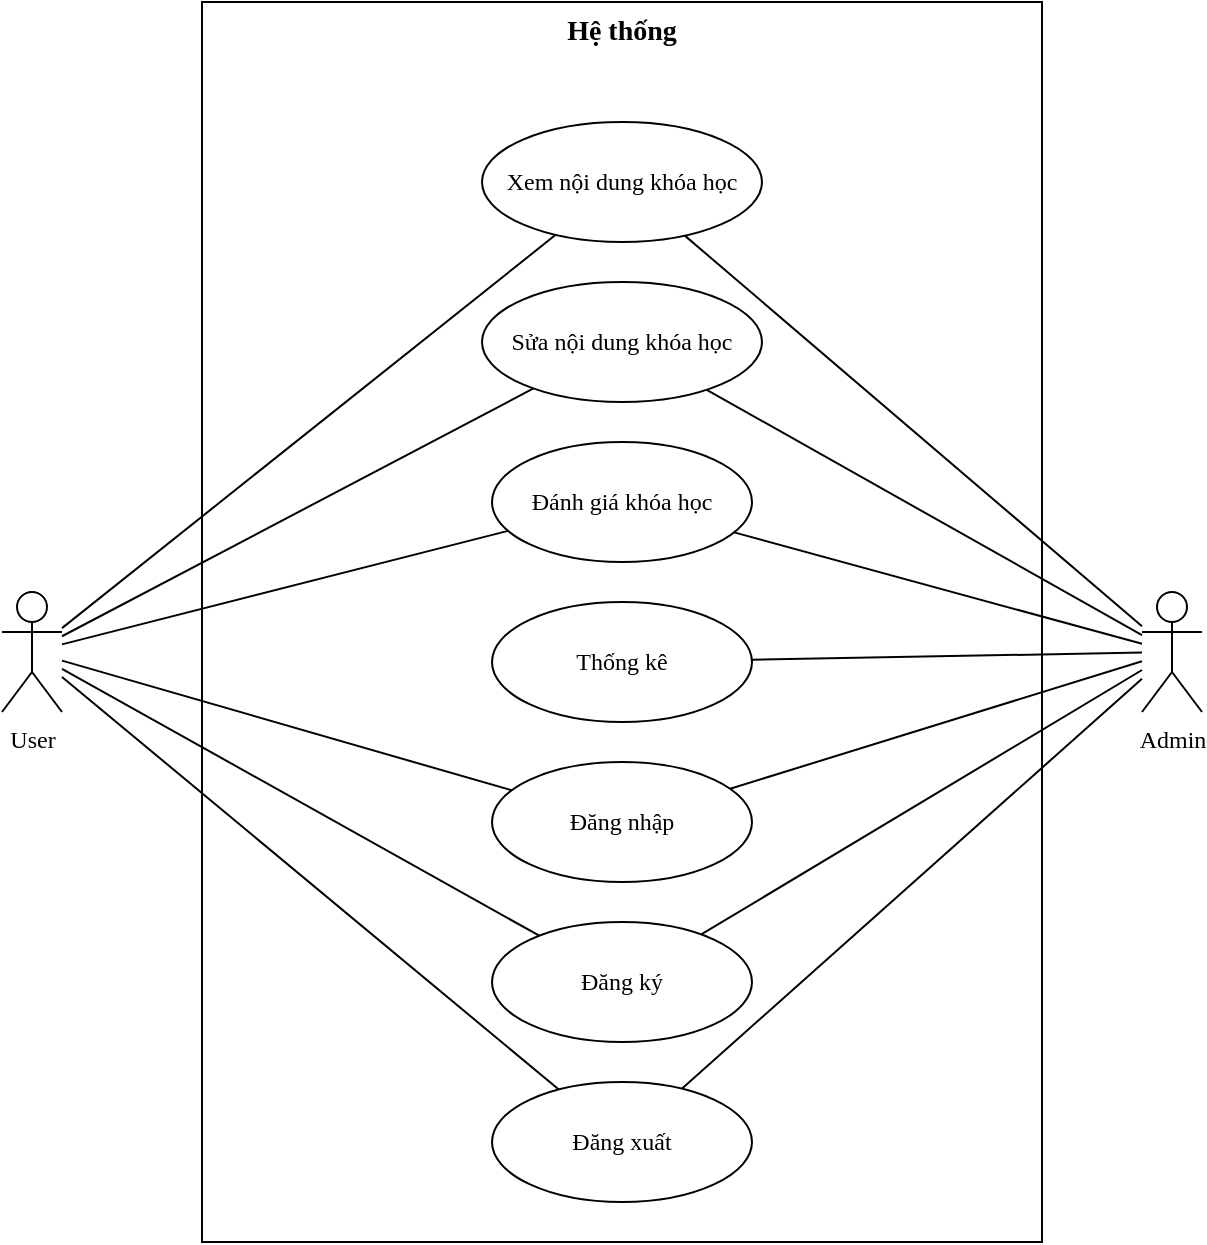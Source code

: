 <mxfile version="20.8.23" type="github">
  <diagram name="Trang-1" id="UWszojuAKr0MCbEOIaPe">
    <mxGraphModel dx="1050" dy="587" grid="1" gridSize="10" guides="1" tooltips="1" connect="1" arrows="1" fold="1" page="1" pageScale="1" pageWidth="827" pageHeight="1169" math="0" shadow="0">
      <root>
        <mxCell id="0" />
        <mxCell id="1" parent="0" />
        <mxCell id="D2d99XShfhGIEQLXO5Ei-3" value="Admin" style="shape=umlActor;verticalLabelPosition=bottom;verticalAlign=top;html=1;outlineConnect=0;fontFamily=Times New Roman;" vertex="1" parent="1">
          <mxGeometry x="700" y="555" width="30" height="60" as="geometry" />
        </mxCell>
        <mxCell id="D2d99XShfhGIEQLXO5Ei-6" value="User" style="shape=umlActor;verticalLabelPosition=bottom;verticalAlign=top;html=1;outlineConnect=0;fontFamily=Times New Roman;" vertex="1" parent="1">
          <mxGeometry x="130" y="555" width="30" height="60" as="geometry" />
        </mxCell>
        <mxCell id="D2d99XShfhGIEQLXO5Ei-10" value="&lt;b&gt;&lt;font style=&quot;font-size: 14px;&quot;&gt;Hệ thống&lt;/font&gt;&lt;/b&gt;" style="rounded=0;whiteSpace=wrap;html=1;horizontal=1;verticalAlign=top;fontFamily=Times New Roman;" vertex="1" parent="1">
          <mxGeometry x="230" y="260" width="420" height="620" as="geometry" />
        </mxCell>
        <mxCell id="D2d99XShfhGIEQLXO5Ei-8" value="Đăng xuất" style="ellipse;whiteSpace=wrap;html=1;fontFamily=Times New Roman;" vertex="1" parent="1">
          <mxGeometry x="375" y="800" width="130" height="60" as="geometry" />
        </mxCell>
        <mxCell id="D2d99XShfhGIEQLXO5Ei-7" value="Đăng nhập" style="ellipse;whiteSpace=wrap;html=1;fontFamily=Times New Roman;" vertex="1" parent="1">
          <mxGeometry x="375" y="640" width="130" height="60" as="geometry" />
        </mxCell>
        <mxCell id="D2d99XShfhGIEQLXO5Ei-9" value="Đăng ký" style="ellipse;whiteSpace=wrap;html=1;fontFamily=Times New Roman;" vertex="1" parent="1">
          <mxGeometry x="375" y="720" width="130" height="60" as="geometry" />
        </mxCell>
        <mxCell id="D2d99XShfhGIEQLXO5Ei-12" value="Thống kê" style="ellipse;whiteSpace=wrap;html=1;fontFamily=Times New Roman;" vertex="1" parent="1">
          <mxGeometry x="375" y="560" width="130" height="60" as="geometry" />
        </mxCell>
        <mxCell id="D2d99XShfhGIEQLXO5Ei-14" value="Xem nội dung khóa học" style="ellipse;whiteSpace=wrap;html=1;fontFamily=Times New Roman;" vertex="1" parent="1">
          <mxGeometry x="370" y="320" width="140" height="60" as="geometry" />
        </mxCell>
        <mxCell id="D2d99XShfhGIEQLXO5Ei-15" value="Sửa nội dung khóa học" style="ellipse;whiteSpace=wrap;html=1;fontFamily=Times New Roman;" vertex="1" parent="1">
          <mxGeometry x="370" y="400" width="140" height="60" as="geometry" />
        </mxCell>
        <mxCell id="D2d99XShfhGIEQLXO5Ei-16" value="Đánh giá khóa học" style="ellipse;whiteSpace=wrap;html=1;fontFamily=Times New Roman;" vertex="1" parent="1">
          <mxGeometry x="375" y="480" width="130" height="60" as="geometry" />
        </mxCell>
        <mxCell id="D2d99XShfhGIEQLXO5Ei-18" value="" style="endArrow=none;html=1;rounded=0;fontFamily=Times New Roman;fontSize=14;" edge="1" parent="1" source="D2d99XShfhGIEQLXO5Ei-14" target="D2d99XShfhGIEQLXO5Ei-6">
          <mxGeometry width="50" height="50" relative="1" as="geometry">
            <mxPoint x="390" y="560" as="sourcePoint" />
            <mxPoint x="440" y="510" as="targetPoint" />
          </mxGeometry>
        </mxCell>
        <mxCell id="D2d99XShfhGIEQLXO5Ei-19" value="" style="endArrow=none;html=1;rounded=0;fontFamily=Times New Roman;fontSize=14;" edge="1" parent="1" source="D2d99XShfhGIEQLXO5Ei-15" target="D2d99XShfhGIEQLXO5Ei-6">
          <mxGeometry width="50" height="50" relative="1" as="geometry">
            <mxPoint x="406" y="383" as="sourcePoint" />
            <mxPoint x="180" y="502" as="targetPoint" />
          </mxGeometry>
        </mxCell>
        <mxCell id="D2d99XShfhGIEQLXO5Ei-20" value="" style="endArrow=none;html=1;rounded=0;fontFamily=Times New Roman;fontSize=14;" edge="1" parent="1" source="D2d99XShfhGIEQLXO5Ei-16" target="D2d99XShfhGIEQLXO5Ei-6">
          <mxGeometry width="50" height="50" relative="1" as="geometry">
            <mxPoint x="416" y="393" as="sourcePoint" />
            <mxPoint x="190" y="512" as="targetPoint" />
          </mxGeometry>
        </mxCell>
        <mxCell id="D2d99XShfhGIEQLXO5Ei-21" value="" style="endArrow=none;html=1;rounded=0;fontFamily=Times New Roman;fontSize=14;" edge="1" parent="1" source="D2d99XShfhGIEQLXO5Ei-7" target="D2d99XShfhGIEQLXO5Ei-6">
          <mxGeometry width="50" height="50" relative="1" as="geometry">
            <mxPoint x="426" y="403" as="sourcePoint" />
            <mxPoint x="200" y="522" as="targetPoint" />
          </mxGeometry>
        </mxCell>
        <mxCell id="D2d99XShfhGIEQLXO5Ei-22" value="" style="endArrow=none;html=1;rounded=0;fontFamily=Times New Roman;fontSize=14;" edge="1" parent="1" source="D2d99XShfhGIEQLXO5Ei-9" target="D2d99XShfhGIEQLXO5Ei-6">
          <mxGeometry width="50" height="50" relative="1" as="geometry">
            <mxPoint x="436" y="413" as="sourcePoint" />
            <mxPoint x="210" y="532" as="targetPoint" />
          </mxGeometry>
        </mxCell>
        <mxCell id="D2d99XShfhGIEQLXO5Ei-23" value="" style="endArrow=none;html=1;rounded=0;fontFamily=Times New Roman;fontSize=14;" edge="1" parent="1" source="D2d99XShfhGIEQLXO5Ei-8" target="D2d99XShfhGIEQLXO5Ei-6">
          <mxGeometry width="50" height="50" relative="1" as="geometry">
            <mxPoint x="446" y="423" as="sourcePoint" />
            <mxPoint x="220" y="542" as="targetPoint" />
          </mxGeometry>
        </mxCell>
        <mxCell id="D2d99XShfhGIEQLXO5Ei-24" value="" style="endArrow=none;html=1;rounded=0;fontFamily=Times New Roman;fontSize=14;" edge="1" parent="1" source="D2d99XShfhGIEQLXO5Ei-14" target="D2d99XShfhGIEQLXO5Ei-3">
          <mxGeometry width="50" height="50" relative="1" as="geometry">
            <mxPoint x="390" y="560" as="sourcePoint" />
            <mxPoint x="440" y="510" as="targetPoint" />
          </mxGeometry>
        </mxCell>
        <mxCell id="D2d99XShfhGIEQLXO5Ei-26" value="" style="endArrow=none;html=1;rounded=0;fontFamily=Times New Roman;fontSize=14;" edge="1" parent="1" source="D2d99XShfhGIEQLXO5Ei-15" target="D2d99XShfhGIEQLXO5Ei-3">
          <mxGeometry width="50" height="50" relative="1" as="geometry">
            <mxPoint x="481" y="387" as="sourcePoint" />
            <mxPoint x="710" y="582" as="targetPoint" />
          </mxGeometry>
        </mxCell>
        <mxCell id="D2d99XShfhGIEQLXO5Ei-27" value="" style="endArrow=none;html=1;rounded=0;fontFamily=Times New Roman;fontSize=14;" edge="1" parent="1" source="D2d99XShfhGIEQLXO5Ei-16" target="D2d99XShfhGIEQLXO5Ei-3">
          <mxGeometry width="50" height="50" relative="1" as="geometry">
            <mxPoint x="491" y="397" as="sourcePoint" />
            <mxPoint x="720" y="592" as="targetPoint" />
          </mxGeometry>
        </mxCell>
        <mxCell id="D2d99XShfhGIEQLXO5Ei-28" value="" style="endArrow=none;html=1;rounded=0;fontFamily=Times New Roman;fontSize=14;" edge="1" parent="1" source="D2d99XShfhGIEQLXO5Ei-12" target="D2d99XShfhGIEQLXO5Ei-3">
          <mxGeometry width="50" height="50" relative="1" as="geometry">
            <mxPoint x="501" y="407" as="sourcePoint" />
            <mxPoint x="730" y="602" as="targetPoint" />
          </mxGeometry>
        </mxCell>
        <mxCell id="D2d99XShfhGIEQLXO5Ei-29" value="" style="endArrow=none;html=1;rounded=0;fontFamily=Times New Roman;fontSize=14;" edge="1" parent="1" source="D2d99XShfhGIEQLXO5Ei-7" target="D2d99XShfhGIEQLXO5Ei-3">
          <mxGeometry width="50" height="50" relative="1" as="geometry">
            <mxPoint x="515" y="599" as="sourcePoint" />
            <mxPoint x="710" y="595" as="targetPoint" />
          </mxGeometry>
        </mxCell>
        <mxCell id="D2d99XShfhGIEQLXO5Ei-30" value="" style="endArrow=none;html=1;rounded=0;fontFamily=Times New Roman;fontSize=14;" edge="1" parent="1" source="D2d99XShfhGIEQLXO5Ei-9" target="D2d99XShfhGIEQLXO5Ei-3">
          <mxGeometry width="50" height="50" relative="1" as="geometry">
            <mxPoint x="525" y="609" as="sourcePoint" />
            <mxPoint x="720" y="605" as="targetPoint" />
          </mxGeometry>
        </mxCell>
        <mxCell id="D2d99XShfhGIEQLXO5Ei-31" value="" style="endArrow=none;html=1;rounded=0;fontFamily=Times New Roman;fontSize=14;" edge="1" parent="1" source="D2d99XShfhGIEQLXO5Ei-8" target="D2d99XShfhGIEQLXO5Ei-3">
          <mxGeometry width="50" height="50" relative="1" as="geometry">
            <mxPoint x="535" y="619" as="sourcePoint" />
            <mxPoint x="730" y="615" as="targetPoint" />
          </mxGeometry>
        </mxCell>
      </root>
    </mxGraphModel>
  </diagram>
</mxfile>
